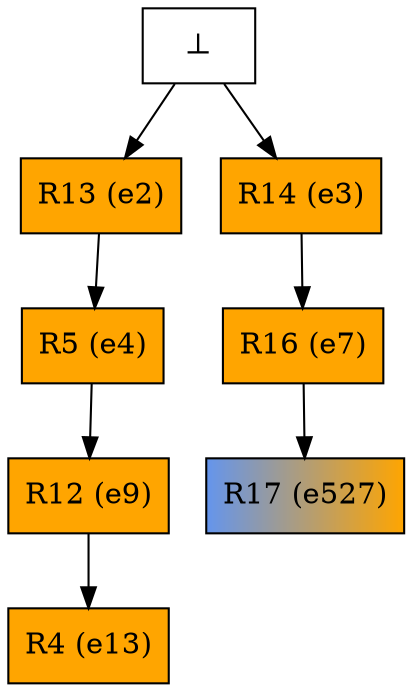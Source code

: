 digraph test {
  e2 -> e4;
  e3 -> e7;
  e4 -> e9;
  e9 -> e13;
  e7 -> e527;
  e0 -> e2;
  e0 -> e3;
  e2 [color="black" fillcolor="orange:orange" label="R13 (e2)" shape=box style=filled];
  e3 [color="black" fillcolor="orange:orange" label="R14 (e3)" shape=box style=filled];
  e4 [color="black" fillcolor="orange:orange" label="R5 (e4)" shape=box style=filled];
  e7 [color="black" fillcolor="orange:orange" label="R16 (e7)" shape=box style=filled];
  e9 [color="black" fillcolor="orange:orange" label="R12 (e9)" shape=box style=filled];
  e13 [color="black" fillcolor="orange:orange" label="R4 (e13)" shape=box style=filled];
  e527 [color="black" fillcolor="cornflowerblue:orange" label="R17 (e527)" shape=box style=filled];
  e0 [fillcolor="white" label="⊥" shape=box style=filled];
}
